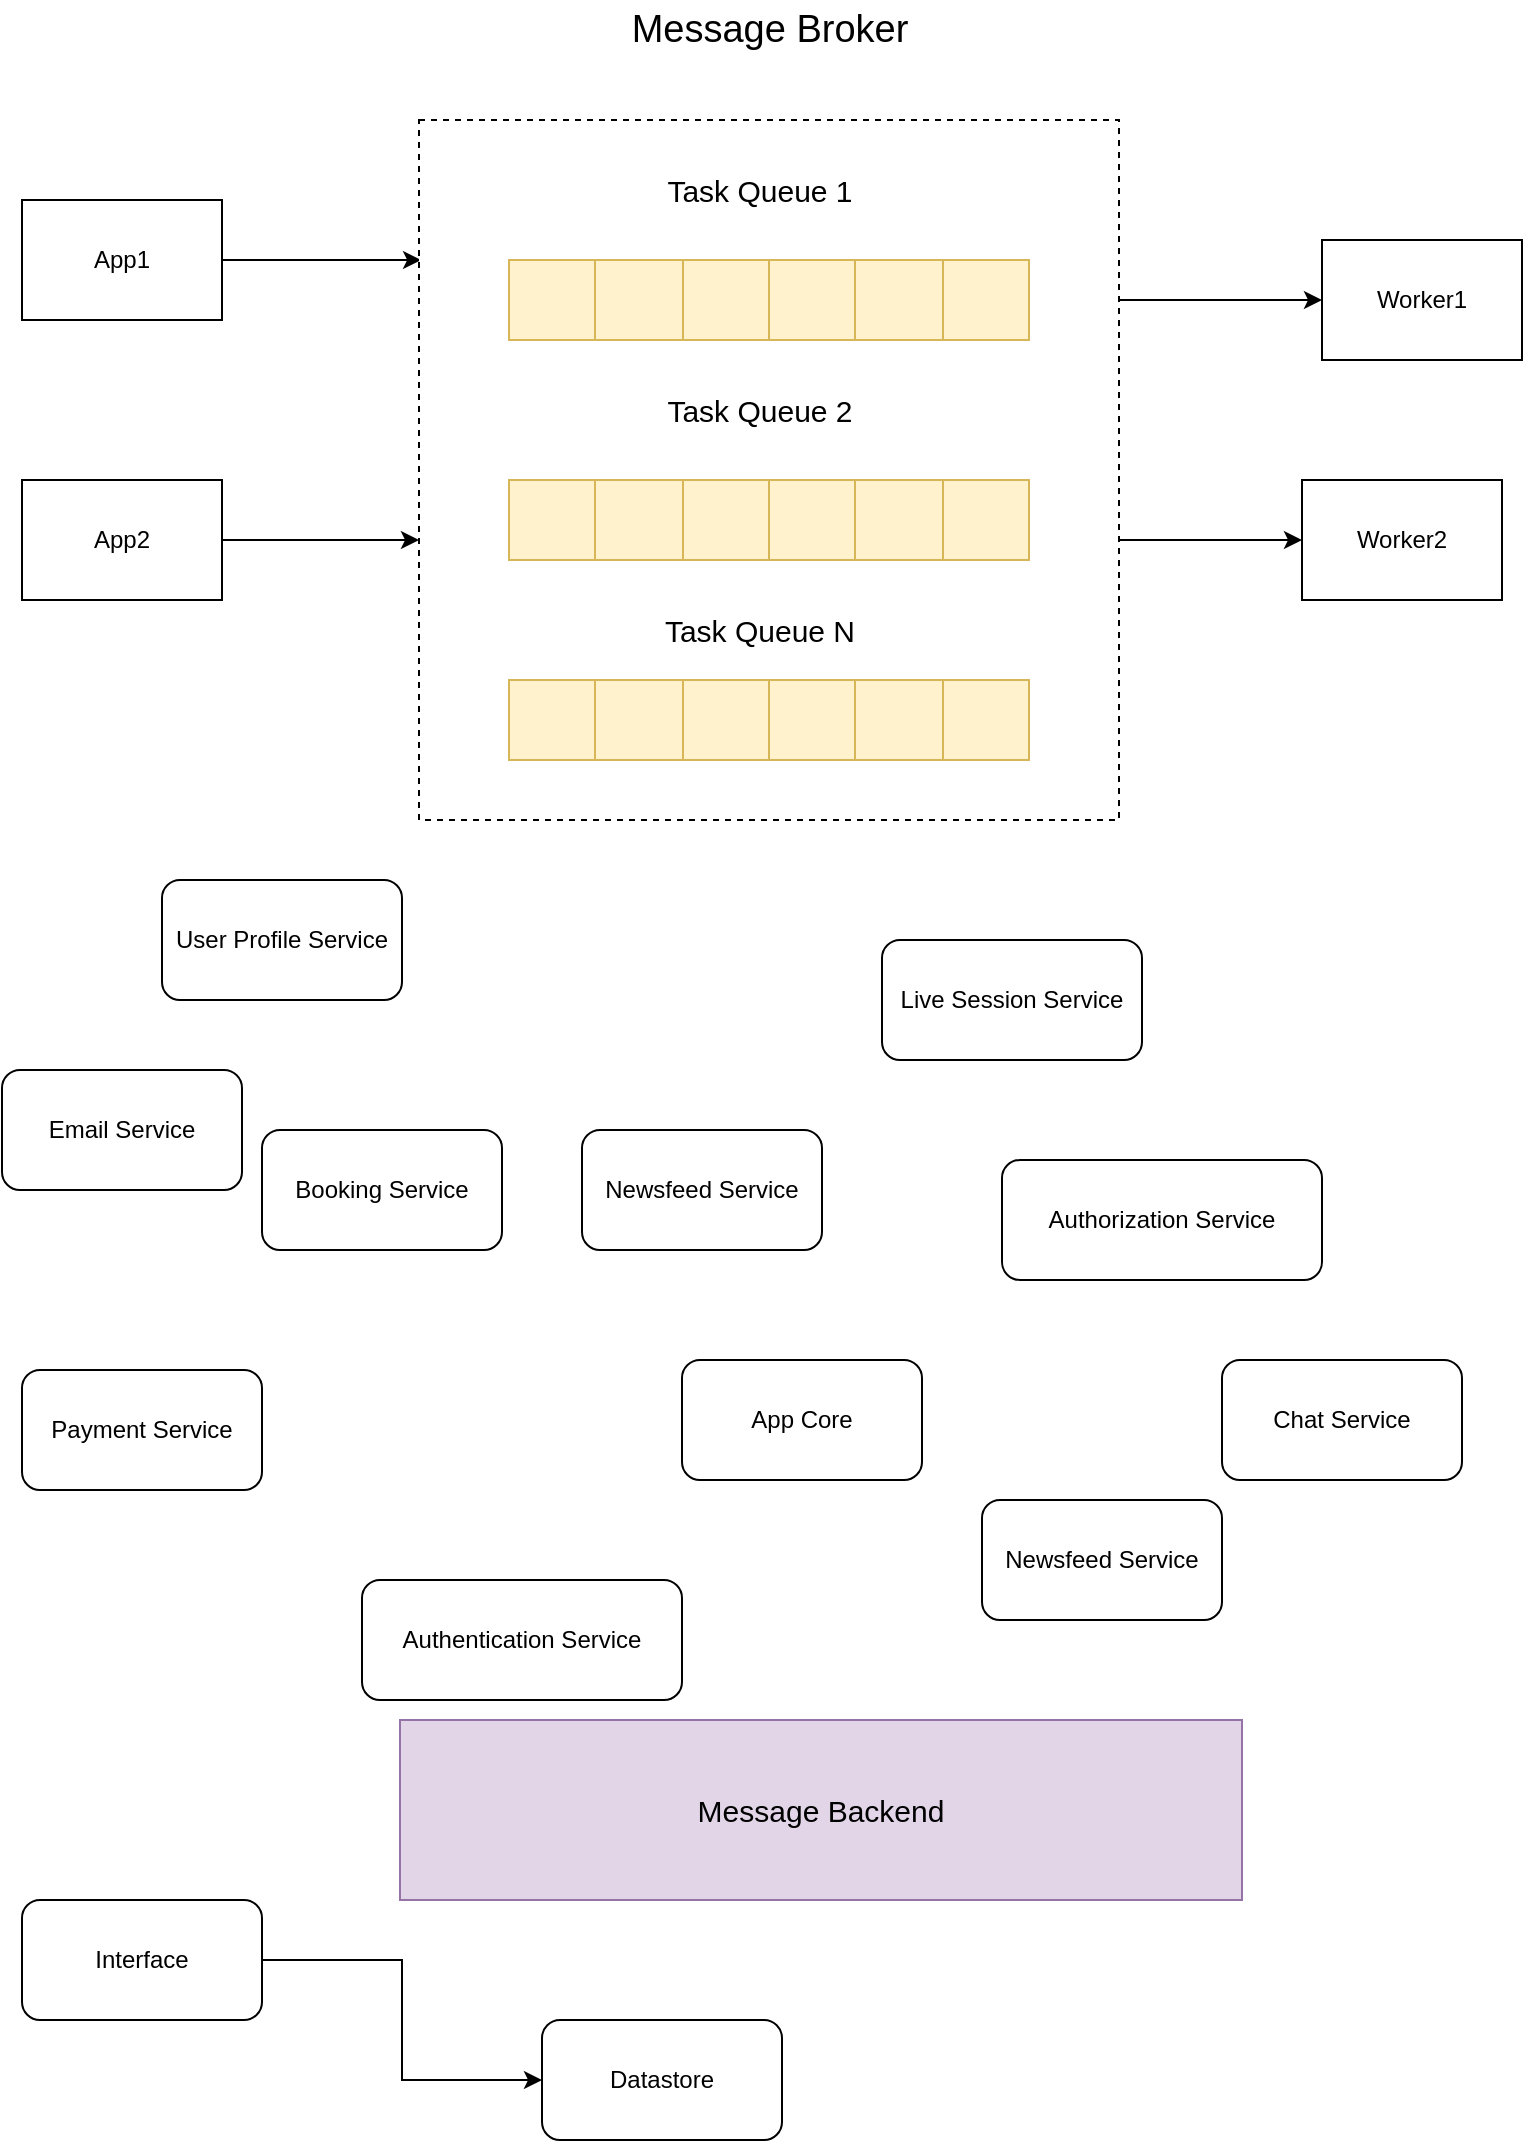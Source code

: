 <mxfile version="15.7.0" type="github"><diagram id="JND3jldK951iHR1BcYOP" name="Page-1"><mxGraphModel dx="1333" dy="1152" grid="1" gridSize="10" guides="1" tooltips="1" connect="1" arrows="1" fold="1" page="1" pageScale="1" pageWidth="827" pageHeight="1169" math="0" shadow="0"><root><mxCell id="0"/><mxCell id="1" parent="0"/><mxCell id="RUhY66cnrRNZmktWbcpT-1" value="Authorization Service" style="rounded=1;whiteSpace=wrap;html=1;" vertex="1" parent="1"><mxGeometry x="530" y="600" width="160" height="60" as="geometry"/></mxCell><mxCell id="RUhY66cnrRNZmktWbcpT-2" value="Email Service" style="rounded=1;whiteSpace=wrap;html=1;" vertex="1" parent="1"><mxGeometry x="30" y="555" width="120" height="60" as="geometry"/></mxCell><mxCell id="RUhY66cnrRNZmktWbcpT-3" value="Authentication Service" style="rounded=1;whiteSpace=wrap;html=1;" vertex="1" parent="1"><mxGeometry x="210" y="810" width="160" height="60" as="geometry"/></mxCell><mxCell id="RUhY66cnrRNZmktWbcpT-4" value="Newsfeed Service" style="rounded=1;whiteSpace=wrap;html=1;" vertex="1" parent="1"><mxGeometry x="520" y="770" width="120" height="60" as="geometry"/></mxCell><mxCell id="RUhY66cnrRNZmktWbcpT-5" value="Newsfeed Service" style="rounded=1;whiteSpace=wrap;html=1;" vertex="1" parent="1"><mxGeometry x="320" y="585" width="120" height="60" as="geometry"/></mxCell><mxCell id="RUhY66cnrRNZmktWbcpT-6" value="Booking Service" style="rounded=1;whiteSpace=wrap;html=1;" vertex="1" parent="1"><mxGeometry x="160" y="585" width="120" height="60" as="geometry"/></mxCell><mxCell id="RUhY66cnrRNZmktWbcpT-7" value="Payment Service" style="rounded=1;whiteSpace=wrap;html=1;" vertex="1" parent="1"><mxGeometry x="40" y="705" width="120" height="60" as="geometry"/></mxCell><mxCell id="RUhY66cnrRNZmktWbcpT-8" value="Live Session Service" style="rounded=1;whiteSpace=wrap;html=1;" vertex="1" parent="1"><mxGeometry x="470" y="490" width="130" height="60" as="geometry"/></mxCell><mxCell id="RUhY66cnrRNZmktWbcpT-9" value="User Profile Service" style="rounded=1;whiteSpace=wrap;html=1;" vertex="1" parent="1"><mxGeometry x="110" y="460" width="120" height="60" as="geometry"/></mxCell><mxCell id="RUhY66cnrRNZmktWbcpT-10" value="Chat Service" style="rounded=1;whiteSpace=wrap;html=1;" vertex="1" parent="1"><mxGeometry x="640" y="700" width="120" height="60" as="geometry"/></mxCell><mxCell id="RUhY66cnrRNZmktWbcpT-11" value="Datastore" style="rounded=1;whiteSpace=wrap;html=1;" vertex="1" parent="1"><mxGeometry x="300" y="1030" width="120" height="60" as="geometry"/></mxCell><mxCell id="RUhY66cnrRNZmktWbcpT-13" value="" style="edgeStyle=orthogonalEdgeStyle;rounded=0;orthogonalLoop=1;jettySize=auto;html=1;" edge="1" parent="1" source="RUhY66cnrRNZmktWbcpT-12" target="RUhY66cnrRNZmktWbcpT-11"><mxGeometry relative="1" as="geometry"/></mxCell><mxCell id="RUhY66cnrRNZmktWbcpT-12" value="Interface" style="rounded=1;whiteSpace=wrap;html=1;" vertex="1" parent="1"><mxGeometry x="40" y="970" width="120" height="60" as="geometry"/></mxCell><mxCell id="RUhY66cnrRNZmktWbcpT-14" value="App Core" style="rounded=1;whiteSpace=wrap;html=1;" vertex="1" parent="1"><mxGeometry x="370" y="700" width="120" height="60" as="geometry"/></mxCell><mxCell id="RUhY66cnrRNZmktWbcpT-81" style="edgeStyle=orthogonalEdgeStyle;rounded=0;orthogonalLoop=1;jettySize=auto;html=1;entryX=0.003;entryY=0.2;entryDx=0;entryDy=0;entryPerimeter=0;fontSize=15;" edge="1" parent="1" source="RUhY66cnrRNZmktWbcpT-15" target="RUhY66cnrRNZmktWbcpT-16"><mxGeometry relative="1" as="geometry"/></mxCell><mxCell id="RUhY66cnrRNZmktWbcpT-15" value="App1" style="rounded=0;whiteSpace=wrap;html=1;" vertex="1" parent="1"><mxGeometry x="40" y="120" width="100" height="60" as="geometry"/></mxCell><mxCell id="RUhY66cnrRNZmktWbcpT-78" value="" style="edgeStyle=orthogonalEdgeStyle;rounded=0;orthogonalLoop=1;jettySize=auto;html=1;fontSize=15;" edge="1" parent="1" source="RUhY66cnrRNZmktWbcpT-17" target="RUhY66cnrRNZmktWbcpT-16"><mxGeometry relative="1" as="geometry"><Array as="points"><mxPoint x="220" y="290"/><mxPoint x="220" y="290"/></Array></mxGeometry></mxCell><mxCell id="RUhY66cnrRNZmktWbcpT-17" value="App2" style="rounded=0;whiteSpace=wrap;html=1;" vertex="1" parent="1"><mxGeometry x="40" y="260" width="100" height="60" as="geometry"/></mxCell><mxCell id="RUhY66cnrRNZmktWbcpT-20" value="&lt;font style=&quot;font-size: 19px&quot;&gt;Message Broker&lt;/font&gt;" style="text;html=1;strokeColor=none;fillColor=none;align=center;verticalAlign=middle;whiteSpace=wrap;rounded=0;dashed=1;" vertex="1" parent="1"><mxGeometry x="334" y="20" width="160" height="30" as="geometry"/></mxCell><mxCell id="RUhY66cnrRNZmktWbcpT-71" value="" style="group" vertex="1" connectable="0" parent="1"><mxGeometry x="238.5" y="80" width="350" height="350" as="geometry"/></mxCell><mxCell id="RUhY66cnrRNZmktWbcpT-16" value="" style="whiteSpace=wrap;html=1;aspect=fixed;dashed=1;" vertex="1" parent="RUhY66cnrRNZmktWbcpT-71"><mxGeometry width="350" height="350" as="geometry"/></mxCell><mxCell id="RUhY66cnrRNZmktWbcpT-34" value="" style="shape=table;html=1;whiteSpace=wrap;startSize=0;container=1;collapsible=0;childLayout=tableLayout;rounded=0;fontSize=19;fillColor=#fff2cc;strokeColor=#d6b656;" vertex="1" parent="RUhY66cnrRNZmktWbcpT-71"><mxGeometry x="175" y="280" width="130" height="40" as="geometry"/></mxCell><mxCell id="RUhY66cnrRNZmktWbcpT-35" value="" style="shape=partialRectangle;html=1;whiteSpace=wrap;collapsible=0;dropTarget=0;pointerEvents=0;fillColor=none;top=0;left=0;bottom=0;right=0;points=[[0,0.5],[1,0.5]];portConstraint=eastwest;rounded=0;dashed=1;fontSize=19;" vertex="1" parent="RUhY66cnrRNZmktWbcpT-34"><mxGeometry width="130" height="40" as="geometry"/></mxCell><mxCell id="RUhY66cnrRNZmktWbcpT-36" value="" style="shape=partialRectangle;html=1;whiteSpace=wrap;connectable=0;fillColor=none;top=0;left=0;bottom=0;right=0;overflow=hidden;pointerEvents=1;rounded=0;dashed=1;fontSize=19;" vertex="1" parent="RUhY66cnrRNZmktWbcpT-35"><mxGeometry width="43" height="40" as="geometry"><mxRectangle width="43" height="40" as="alternateBounds"/></mxGeometry></mxCell><mxCell id="RUhY66cnrRNZmktWbcpT-37" value="" style="shape=partialRectangle;html=1;whiteSpace=wrap;connectable=0;fillColor=none;top=0;left=0;bottom=0;right=0;overflow=hidden;pointerEvents=1;rounded=0;dashed=1;fontSize=19;" vertex="1" parent="RUhY66cnrRNZmktWbcpT-35"><mxGeometry x="43" width="44" height="40" as="geometry"><mxRectangle width="44" height="40" as="alternateBounds"/></mxGeometry></mxCell><mxCell id="RUhY66cnrRNZmktWbcpT-38" value="" style="shape=partialRectangle;html=1;whiteSpace=wrap;connectable=0;fillColor=none;top=0;left=0;bottom=0;right=0;overflow=hidden;pointerEvents=1;rounded=0;dashed=1;fontSize=19;" vertex="1" parent="RUhY66cnrRNZmktWbcpT-35"><mxGeometry x="87" width="43" height="40" as="geometry"><mxRectangle width="43" height="40" as="alternateBounds"/></mxGeometry></mxCell><mxCell id="RUhY66cnrRNZmktWbcpT-40" value="" style="shape=table;html=1;whiteSpace=wrap;startSize=0;container=1;collapsible=0;childLayout=tableLayout;rounded=0;fontSize=19;fillColor=#fff2cc;strokeColor=#d6b656;" vertex="1" parent="RUhY66cnrRNZmktWbcpT-71"><mxGeometry x="45" y="280" width="130" height="40" as="geometry"/></mxCell><mxCell id="RUhY66cnrRNZmktWbcpT-41" value="" style="shape=partialRectangle;html=1;whiteSpace=wrap;collapsible=0;dropTarget=0;pointerEvents=0;fillColor=none;top=0;left=0;bottom=0;right=0;points=[[0,0.5],[1,0.5]];portConstraint=eastwest;rounded=0;dashed=1;fontSize=19;" vertex="1" parent="RUhY66cnrRNZmktWbcpT-40"><mxGeometry width="130" height="40" as="geometry"/></mxCell><mxCell id="RUhY66cnrRNZmktWbcpT-42" value="" style="shape=partialRectangle;html=1;whiteSpace=wrap;connectable=0;fillColor=none;top=0;left=0;bottom=0;right=0;overflow=hidden;pointerEvents=1;rounded=0;dashed=1;fontSize=19;" vertex="1" parent="RUhY66cnrRNZmktWbcpT-41"><mxGeometry width="43" height="40" as="geometry"><mxRectangle width="43" height="40" as="alternateBounds"/></mxGeometry></mxCell><mxCell id="RUhY66cnrRNZmktWbcpT-43" value="" style="shape=partialRectangle;html=1;whiteSpace=wrap;connectable=0;fillColor=none;top=0;left=0;bottom=0;right=0;overflow=hidden;pointerEvents=1;rounded=0;dashed=1;fontSize=19;" vertex="1" parent="RUhY66cnrRNZmktWbcpT-41"><mxGeometry x="43" width="44" height="40" as="geometry"><mxRectangle width="44" height="40" as="alternateBounds"/></mxGeometry></mxCell><mxCell id="RUhY66cnrRNZmktWbcpT-44" value="" style="shape=partialRectangle;html=1;whiteSpace=wrap;connectable=0;fillColor=none;top=0;left=0;bottom=0;right=0;overflow=hidden;pointerEvents=1;rounded=0;dashed=1;fontSize=19;" vertex="1" parent="RUhY66cnrRNZmktWbcpT-41"><mxGeometry x="87" width="43" height="40" as="geometry"><mxRectangle width="43" height="40" as="alternateBounds"/></mxGeometry></mxCell><mxCell id="RUhY66cnrRNZmktWbcpT-45" value="" style="shape=table;html=1;whiteSpace=wrap;startSize=0;container=1;collapsible=0;childLayout=tableLayout;rounded=0;fontSize=19;fillColor=#fff2cc;strokeColor=#d6b656;" vertex="1" parent="RUhY66cnrRNZmktWbcpT-71"><mxGeometry x="175" y="180" width="130" height="40" as="geometry"/></mxCell><mxCell id="RUhY66cnrRNZmktWbcpT-46" value="" style="shape=partialRectangle;html=1;whiteSpace=wrap;collapsible=0;dropTarget=0;pointerEvents=0;fillColor=none;top=0;left=0;bottom=0;right=0;points=[[0,0.5],[1,0.5]];portConstraint=eastwest;rounded=0;dashed=1;fontSize=19;" vertex="1" parent="RUhY66cnrRNZmktWbcpT-45"><mxGeometry width="130" height="40" as="geometry"/></mxCell><mxCell id="RUhY66cnrRNZmktWbcpT-47" value="" style="shape=partialRectangle;html=1;whiteSpace=wrap;connectable=0;fillColor=none;top=0;left=0;bottom=0;right=0;overflow=hidden;pointerEvents=1;rounded=0;dashed=1;fontSize=19;" vertex="1" parent="RUhY66cnrRNZmktWbcpT-46"><mxGeometry width="43" height="40" as="geometry"><mxRectangle width="43" height="40" as="alternateBounds"/></mxGeometry></mxCell><mxCell id="RUhY66cnrRNZmktWbcpT-48" value="" style="shape=partialRectangle;html=1;whiteSpace=wrap;connectable=0;fillColor=none;top=0;left=0;bottom=0;right=0;overflow=hidden;pointerEvents=1;rounded=0;dashed=1;fontSize=19;" vertex="1" parent="RUhY66cnrRNZmktWbcpT-46"><mxGeometry x="43" width="44" height="40" as="geometry"><mxRectangle width="44" height="40" as="alternateBounds"/></mxGeometry></mxCell><mxCell id="RUhY66cnrRNZmktWbcpT-49" value="" style="shape=partialRectangle;html=1;whiteSpace=wrap;connectable=0;fillColor=none;top=0;left=0;bottom=0;right=0;overflow=hidden;pointerEvents=1;rounded=0;dashed=1;fontSize=19;" vertex="1" parent="RUhY66cnrRNZmktWbcpT-46"><mxGeometry x="87" width="43" height="40" as="geometry"><mxRectangle width="43" height="40" as="alternateBounds"/></mxGeometry></mxCell><mxCell id="RUhY66cnrRNZmktWbcpT-50" value="" style="shape=table;html=1;whiteSpace=wrap;startSize=0;container=1;collapsible=0;childLayout=tableLayout;rounded=0;fontSize=19;fillColor=#fff2cc;strokeColor=#d6b656;" vertex="1" parent="RUhY66cnrRNZmktWbcpT-71"><mxGeometry x="45" y="180" width="130" height="40" as="geometry"/></mxCell><mxCell id="RUhY66cnrRNZmktWbcpT-51" value="" style="shape=partialRectangle;html=1;whiteSpace=wrap;collapsible=0;dropTarget=0;pointerEvents=0;fillColor=none;top=0;left=0;bottom=0;right=0;points=[[0,0.5],[1,0.5]];portConstraint=eastwest;rounded=0;dashed=1;fontSize=19;" vertex="1" parent="RUhY66cnrRNZmktWbcpT-50"><mxGeometry width="130" height="40" as="geometry"/></mxCell><mxCell id="RUhY66cnrRNZmktWbcpT-52" value="" style="shape=partialRectangle;html=1;whiteSpace=wrap;connectable=0;fillColor=none;top=0;left=0;bottom=0;right=0;overflow=hidden;pointerEvents=1;rounded=0;dashed=1;fontSize=19;" vertex="1" parent="RUhY66cnrRNZmktWbcpT-51"><mxGeometry width="43" height="40" as="geometry"><mxRectangle width="43" height="40" as="alternateBounds"/></mxGeometry></mxCell><mxCell id="RUhY66cnrRNZmktWbcpT-53" value="" style="shape=partialRectangle;html=1;whiteSpace=wrap;connectable=0;fillColor=none;top=0;left=0;bottom=0;right=0;overflow=hidden;pointerEvents=1;rounded=0;dashed=1;fontSize=19;" vertex="1" parent="RUhY66cnrRNZmktWbcpT-51"><mxGeometry x="43" width="44" height="40" as="geometry"><mxRectangle width="44" height="40" as="alternateBounds"/></mxGeometry></mxCell><mxCell id="RUhY66cnrRNZmktWbcpT-54" value="" style="shape=partialRectangle;html=1;whiteSpace=wrap;connectable=0;fillColor=none;top=0;left=0;bottom=0;right=0;overflow=hidden;pointerEvents=1;rounded=0;dashed=1;fontSize=19;" vertex="1" parent="RUhY66cnrRNZmktWbcpT-51"><mxGeometry x="87" width="43" height="40" as="geometry"><mxRectangle width="43" height="40" as="alternateBounds"/></mxGeometry></mxCell><mxCell id="RUhY66cnrRNZmktWbcpT-55" value="" style="shape=table;html=1;whiteSpace=wrap;startSize=0;container=1;collapsible=0;childLayout=tableLayout;rounded=0;fontSize=19;fillColor=#fff2cc;strokeColor=#d6b656;" vertex="1" parent="RUhY66cnrRNZmktWbcpT-71"><mxGeometry x="175" y="70" width="130" height="40" as="geometry"/></mxCell><mxCell id="RUhY66cnrRNZmktWbcpT-56" value="" style="shape=partialRectangle;html=1;whiteSpace=wrap;collapsible=0;dropTarget=0;pointerEvents=0;fillColor=none;top=0;left=0;bottom=0;right=0;points=[[0,0.5],[1,0.5]];portConstraint=eastwest;rounded=0;dashed=1;fontSize=19;" vertex="1" parent="RUhY66cnrRNZmktWbcpT-55"><mxGeometry width="130" height="40" as="geometry"/></mxCell><mxCell id="RUhY66cnrRNZmktWbcpT-57" value="" style="shape=partialRectangle;html=1;whiteSpace=wrap;connectable=0;fillColor=none;top=0;left=0;bottom=0;right=0;overflow=hidden;pointerEvents=1;rounded=0;dashed=1;fontSize=19;" vertex="1" parent="RUhY66cnrRNZmktWbcpT-56"><mxGeometry width="43" height="40" as="geometry"><mxRectangle width="43" height="40" as="alternateBounds"/></mxGeometry></mxCell><mxCell id="RUhY66cnrRNZmktWbcpT-58" value="" style="shape=partialRectangle;html=1;whiteSpace=wrap;connectable=0;fillColor=none;top=0;left=0;bottom=0;right=0;overflow=hidden;pointerEvents=1;rounded=0;dashed=1;fontSize=19;" vertex="1" parent="RUhY66cnrRNZmktWbcpT-56"><mxGeometry x="43" width="44" height="40" as="geometry"><mxRectangle width="44" height="40" as="alternateBounds"/></mxGeometry></mxCell><mxCell id="RUhY66cnrRNZmktWbcpT-59" value="" style="shape=partialRectangle;html=1;whiteSpace=wrap;connectable=0;fillColor=none;top=0;left=0;bottom=0;right=0;overflow=hidden;pointerEvents=1;rounded=0;dashed=1;fontSize=19;" vertex="1" parent="RUhY66cnrRNZmktWbcpT-56"><mxGeometry x="87" width="43" height="40" as="geometry"><mxRectangle width="43" height="40" as="alternateBounds"/></mxGeometry></mxCell><mxCell id="RUhY66cnrRNZmktWbcpT-60" value="" style="shape=table;html=1;whiteSpace=wrap;startSize=0;container=1;collapsible=0;childLayout=tableLayout;rounded=0;fontSize=19;fillColor=#fff2cc;strokeColor=#d6b656;" vertex="1" parent="RUhY66cnrRNZmktWbcpT-71"><mxGeometry x="45" y="70" width="130" height="40" as="geometry"/></mxCell><mxCell id="RUhY66cnrRNZmktWbcpT-61" value="" style="shape=partialRectangle;html=1;whiteSpace=wrap;collapsible=0;dropTarget=0;pointerEvents=0;fillColor=none;top=0;left=0;bottom=0;right=0;points=[[0,0.5],[1,0.5]];portConstraint=eastwest;rounded=0;dashed=1;fontSize=19;" vertex="1" parent="RUhY66cnrRNZmktWbcpT-60"><mxGeometry width="130" height="40" as="geometry"/></mxCell><mxCell id="RUhY66cnrRNZmktWbcpT-62" value="" style="shape=partialRectangle;html=1;whiteSpace=wrap;connectable=0;fillColor=none;top=0;left=0;bottom=0;right=0;overflow=hidden;pointerEvents=1;rounded=0;dashed=1;fontSize=19;" vertex="1" parent="RUhY66cnrRNZmktWbcpT-61"><mxGeometry width="43" height="40" as="geometry"><mxRectangle width="43" height="40" as="alternateBounds"/></mxGeometry></mxCell><mxCell id="RUhY66cnrRNZmktWbcpT-63" value="" style="shape=partialRectangle;html=1;whiteSpace=wrap;connectable=0;fillColor=none;top=0;left=0;bottom=0;right=0;overflow=hidden;pointerEvents=1;rounded=0;dashed=1;fontSize=19;" vertex="1" parent="RUhY66cnrRNZmktWbcpT-61"><mxGeometry x="43" width="44" height="40" as="geometry"><mxRectangle width="44" height="40" as="alternateBounds"/></mxGeometry></mxCell><mxCell id="RUhY66cnrRNZmktWbcpT-64" value="" style="shape=partialRectangle;html=1;whiteSpace=wrap;connectable=0;fillColor=none;top=0;left=0;bottom=0;right=0;overflow=hidden;pointerEvents=1;rounded=0;dashed=1;fontSize=19;" vertex="1" parent="RUhY66cnrRNZmktWbcpT-61"><mxGeometry x="87" width="43" height="40" as="geometry"><mxRectangle width="43" height="40" as="alternateBounds"/></mxGeometry></mxCell><mxCell id="RUhY66cnrRNZmktWbcpT-65" value="&lt;font style=&quot;font-size: 15px&quot;&gt;Task Queue 1&lt;/font&gt;" style="text;html=1;strokeColor=none;fillColor=none;align=center;verticalAlign=middle;whiteSpace=wrap;rounded=0;dashed=1;strokeWidth=13;" vertex="1" parent="RUhY66cnrRNZmktWbcpT-71"><mxGeometry x="90" y="20" width="160" height="30" as="geometry"/></mxCell><mxCell id="RUhY66cnrRNZmktWbcpT-66" value="&lt;font style=&quot;font-size: 15px&quot;&gt;Task Queue 2&lt;/font&gt;" style="text;html=1;strokeColor=none;fillColor=none;align=center;verticalAlign=middle;whiteSpace=wrap;rounded=0;dashed=1;strokeWidth=13;" vertex="1" parent="RUhY66cnrRNZmktWbcpT-71"><mxGeometry x="90" y="130" width="160" height="30" as="geometry"/></mxCell><mxCell id="RUhY66cnrRNZmktWbcpT-67" value="&lt;font style=&quot;font-size: 15px&quot;&gt;Task Queue N&lt;/font&gt;" style="text;html=1;strokeColor=none;fillColor=none;align=center;verticalAlign=middle;whiteSpace=wrap;rounded=0;dashed=1;strokeWidth=13;" vertex="1" parent="RUhY66cnrRNZmktWbcpT-71"><mxGeometry x="90" y="240" width="160" height="30" as="geometry"/></mxCell><mxCell id="RUhY66cnrRNZmktWbcpT-75" value="Message Backend" style="rounded=0;whiteSpace=wrap;html=1;fontSize=15;strokeWidth=1;fillColor=#e1d5e7;strokeColor=#9673a6;" vertex="1" parent="1"><mxGeometry x="229" y="880" width="421" height="90" as="geometry"/></mxCell><mxCell id="RUhY66cnrRNZmktWbcpT-83" value="" style="edgeStyle=orthogonalEdgeStyle;rounded=0;orthogonalLoop=1;jettySize=auto;html=1;fontSize=15;startArrow=classic;startFill=1;endArrow=none;endFill=0;" edge="1" parent="1" source="RUhY66cnrRNZmktWbcpT-76" target="RUhY66cnrRNZmktWbcpT-16"><mxGeometry relative="1" as="geometry"><Array as="points"><mxPoint x="660" y="170"/><mxPoint x="660" y="170"/></Array></mxGeometry></mxCell><mxCell id="RUhY66cnrRNZmktWbcpT-76" value="Worker1" style="rounded=0;whiteSpace=wrap;html=1;" vertex="1" parent="1"><mxGeometry x="690" y="140" width="100" height="60" as="geometry"/></mxCell><mxCell id="RUhY66cnrRNZmktWbcpT-84" value="" style="edgeStyle=orthogonalEdgeStyle;rounded=0;orthogonalLoop=1;jettySize=auto;html=1;fontSize=15;startArrow=classic;startFill=1;endArrow=none;endFill=0;" edge="1" parent="1" source="RUhY66cnrRNZmktWbcpT-77" target="RUhY66cnrRNZmktWbcpT-16"><mxGeometry relative="1" as="geometry"><Array as="points"><mxPoint x="610" y="290"/><mxPoint x="610" y="290"/></Array></mxGeometry></mxCell><mxCell id="RUhY66cnrRNZmktWbcpT-77" value="Worker2" style="rounded=0;whiteSpace=wrap;html=1;" vertex="1" parent="1"><mxGeometry x="680" y="260" width="100" height="60" as="geometry"/></mxCell></root></mxGraphModel></diagram></mxfile>